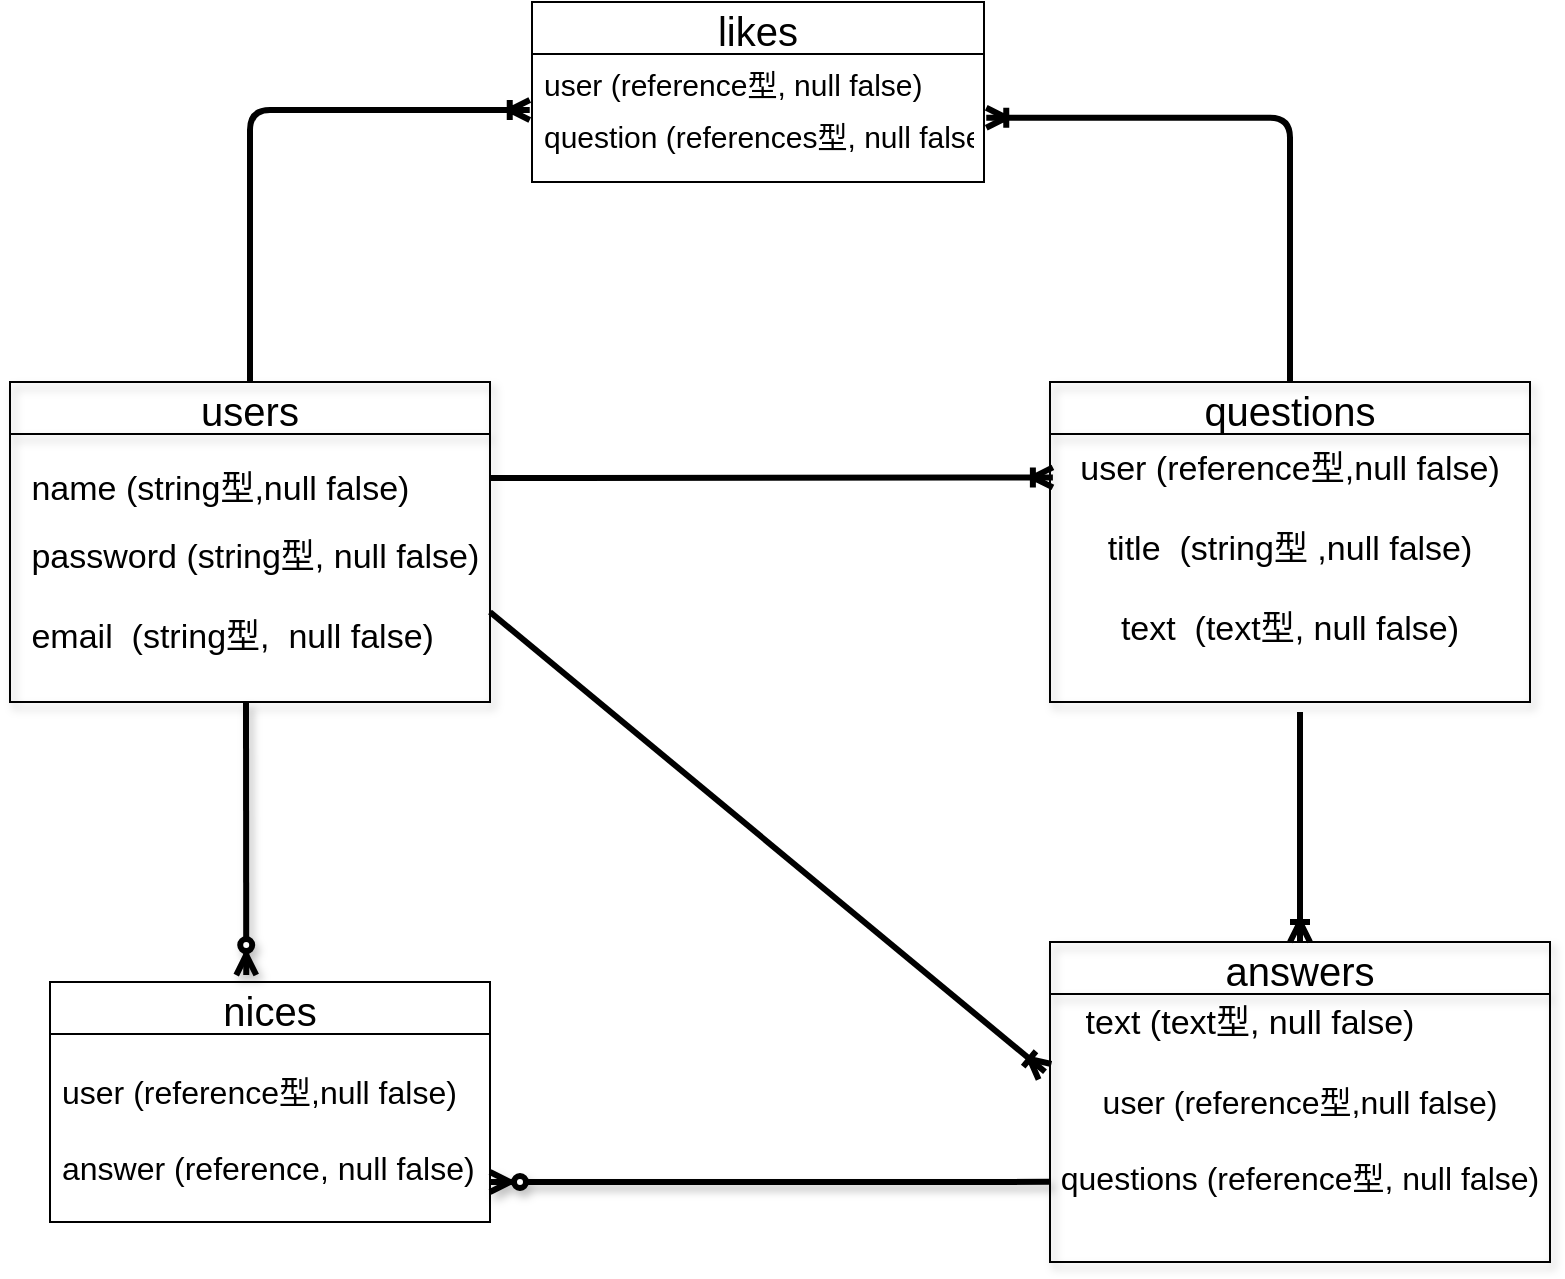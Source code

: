 <mxfile version="13.10.0" type="embed" pages="2">
    <diagram id="yX_yqX8jdpuUeVe9zCYm" name="ページ1">
        <mxGraphModel dx="1145" dy="795" grid="1" gridSize="10" guides="1" tooltips="1" connect="1" arrows="1" fold="1" page="1" pageScale="1" pageWidth="827" pageHeight="1169" math="0" shadow="0">
            <root>
                <mxCell id="0"/>
                <mxCell id="1" parent="0"/>
                <mxCell id="iT-gyRg1ZKcaArUr5mcv-94" value="" style="edgeStyle=entityRelationEdgeStyle;fontSize=12;html=1;endArrow=ERoneToMany;entryX=0.006;entryY=0.162;entryDx=0;entryDy=0;entryPerimeter=0;strokeWidth=3;exitX=1;exitY=0.5;exitDx=0;exitDy=0;" parent="1" source="iT-gyRg1ZKcaArUr5mcv-82" target="iT-gyRg1ZKcaArUr5mcv-87" edge="1">
                    <mxGeometry width="100" height="100" relative="1" as="geometry">
                        <mxPoint x="330" y="520" as="sourcePoint"/>
                        <mxPoint x="430" y="420" as="targetPoint"/>
                    </mxGeometry>
                </mxCell>
                <mxCell id="iT-gyRg1ZKcaArUr5mcv-96" value="" style="fontSize=12;html=1;endArrow=ERoneToMany;strokeWidth=3;horizontal=1;verticalAlign=middle;entryX=0.5;entryY=0;entryDx=0;entryDy=0;" parent="1" target="iT-gyRg1ZKcaArUr5mcv-89" edge="1">
                    <mxGeometry width="100" height="100" relative="1" as="geometry">
                        <mxPoint x="685" y="565" as="sourcePoint"/>
                        <mxPoint x="680" y="670" as="targetPoint"/>
                        <Array as="points"/>
                    </mxGeometry>
                </mxCell>
                <mxCell id="iT-gyRg1ZKcaArUr5mcv-97" value="" style="fontSize=25;html=1;endArrow=ERoneToMany;strokeWidth=3;entryX=-0.01;entryY=0.29;entryDx=0;entryDy=0;exitX=1;exitY=0.5;exitDx=0;exitDy=0;entryPerimeter=0;" parent="1" source="iT-gyRg1ZKcaArUr5mcv-83" target="iT-gyRg1ZKcaArUr5mcv-92" edge="1">
                    <mxGeometry width="100" height="100" relative="1" as="geometry">
                        <mxPoint x="240" y="630" as="sourcePoint"/>
                        <mxPoint x="390" y="560" as="targetPoint"/>
                        <Array as="points"/>
                    </mxGeometry>
                </mxCell>
                <mxCell id="RuDV0ns_qOd5qW8-8G7y-6" value="" style="fontSize=12;html=1;endArrow=ERoneToMany;exitX=0.5;exitY=0;exitDx=0;exitDy=0;entryX=-0.005;entryY=1.077;entryDx=0;entryDy=0;entryPerimeter=0;strokeWidth=3;edgeStyle=orthogonalEdgeStyle;" parent="1" source="iT-gyRg1ZKcaArUr5mcv-81" target="RuDV0ns_qOd5qW8-8G7y-3" edge="1">
                    <mxGeometry width="100" height="100" relative="1" as="geometry">
                        <mxPoint x="110" y="330" as="sourcePoint"/>
                        <mxPoint x="210" y="230" as="targetPoint"/>
                    </mxGeometry>
                </mxCell>
                <mxCell id="RuDV0ns_qOd5qW8-8G7y-9" value="" style="edgeStyle=orthogonalEdgeStyle;fontSize=12;html=1;endArrow=ERoneToMany;strokeWidth=3;entryX=1.005;entryY=0.154;entryDx=0;entryDy=0;entryPerimeter=0;exitX=0.5;exitY=0;exitDx=0;exitDy=0;" parent="1" source="iT-gyRg1ZKcaArUr5mcv-85" target="RuDV0ns_qOd5qW8-8G7y-4" edge="1">
                    <mxGeometry width="100" height="100" relative="1" as="geometry">
                        <mxPoint x="550" y="350" as="sourcePoint"/>
                        <mxPoint x="650" y="250" as="targetPoint"/>
                    </mxGeometry>
                </mxCell>
                <mxCell id="iT-gyRg1ZKcaArUr5mcv-81" value="users" style="swimlane;fontStyle=0;childLayout=stackLayout;horizontal=1;startSize=26;fillColor=none;horizontalStack=0;resizeParent=1;resizeParentMax=0;resizeLast=0;collapsible=1;marginBottom=0;rounded=0;shadow=1;sketch=0;fontSize=20;" parent="1" vertex="1">
                    <mxGeometry x="40" y="400" width="240" height="160" as="geometry"/>
                </mxCell>
                <mxCell id="iT-gyRg1ZKcaArUr5mcv-82" value=" name (string型,null false)" style="text;strokeColor=none;fillColor=none;align=left;verticalAlign=top;spacingLeft=4;spacingRight=4;overflow=hidden;rotatable=0;points=[[0,0.5],[1,0.5]];portConstraint=eastwest;fontSize=17;spacingTop=10;" parent="iT-gyRg1ZKcaArUr5mcv-81" vertex="1">
                    <mxGeometry y="26" width="240" height="44" as="geometry"/>
                </mxCell>
                <mxCell id="iT-gyRg1ZKcaArUr5mcv-83" value=" password (string型, null false)&#10;&#10; email  (string型,  null false)&#10;" style="text;strokeColor=none;fillColor=none;align=left;verticalAlign=top;spacingLeft=4;spacingRight=4;overflow=hidden;rotatable=0;points=[[0,0.5],[1,0.5]];portConstraint=eastwest;fontSize=17;" parent="iT-gyRg1ZKcaArUr5mcv-81" vertex="1">
                    <mxGeometry y="70" width="240" height="90" as="geometry"/>
                </mxCell>
                <mxCell id="iT-gyRg1ZKcaArUr5mcv-91" value="text (text型, null false)" style="text;strokeColor=none;fillColor=none;align=center;verticalAlign=top;spacingLeft=4;spacingRight=4;overflow=hidden;rotatable=0;points=[[0,0.5],[1,0.5]];portConstraint=eastwest;fontSize=17;spacingTop=-1;spacing=10;" parent="1" vertex="1">
                    <mxGeometry x="540" y="696" width="240" height="44" as="geometry"/>
                </mxCell>
                <mxCell id="iT-gyRg1ZKcaArUr5mcv-85" value="questions" style="swimlane;fontStyle=0;childLayout=stackLayout;horizontal=1;startSize=26;fillColor=none;horizontalStack=0;resizeParent=1;resizeParentMax=0;resizeLast=0;collapsible=1;marginBottom=0;rounded=0;shadow=1;sketch=0;fontSize=20;" parent="1" vertex="1">
                    <mxGeometry x="560" y="400" width="240" height="160" as="geometry"/>
                </mxCell>
                <mxCell id="iT-gyRg1ZKcaArUr5mcv-87" value="user (reference型,null false)&#10;&#10;title  (string型 ,null false)&#10;&#10;text  (text型, null false)" style="text;strokeColor=none;fillColor=none;align=center;verticalAlign=top;spacingLeft=4;spacingRight=4;overflow=hidden;rotatable=0;points=[[0,0.5],[1,0.5]];portConstraint=eastwest;fontSize=17;" parent="iT-gyRg1ZKcaArUr5mcv-85" vertex="1">
                    <mxGeometry y="26" width="240" height="134" as="geometry"/>
                </mxCell>
                <mxCell id="iT-gyRg1ZKcaArUr5mcv-89" value="answers" style="swimlane;fontStyle=0;childLayout=stackLayout;horizontal=1;startSize=26;fillColor=none;horizontalStack=0;resizeParent=1;resizeParentMax=0;resizeLast=0;collapsible=1;marginBottom=0;rounded=0;shadow=1;sketch=0;fontSize=20;" parent="1" vertex="1">
                    <mxGeometry x="560" y="680" width="250" height="160" as="geometry"/>
                </mxCell>
                <mxCell id="iT-gyRg1ZKcaArUr5mcv-92" value="&#10;&#10;user (reference型,null false)&#10;&#10;questions (reference型, null false)" style="text;strokeColor=none;fillColor=none;align=center;verticalAlign=top;spacingLeft=4;spacingRight=4;overflow=hidden;rotatable=0;points=[[0,0.5],[1,0.5]];portConstraint=eastwest;fontSize=16;" parent="iT-gyRg1ZKcaArUr5mcv-89" vertex="1">
                    <mxGeometry y="26" width="250" height="134" as="geometry"/>
                </mxCell>
                <mxCell id="RuDV0ns_qOd5qW8-8G7y-2" value="likes" style="swimlane;fontStyle=0;childLayout=stackLayout;horizontal=1;startSize=26;fillColor=none;horizontalStack=0;resizeParent=1;resizeParentMax=0;resizeLast=0;collapsible=1;marginBottom=0;fontSize=20;" parent="1" vertex="1">
                    <mxGeometry x="301" y="210" width="226" height="90" as="geometry"/>
                </mxCell>
                <mxCell id="RuDV0ns_qOd5qW8-8G7y-3" value="user (reference型, null false)" style="text;strokeColor=none;fillColor=none;align=left;verticalAlign=top;spacingLeft=4;spacingRight=4;overflow=hidden;rotatable=0;points=[[0,0.5],[1,0.5]];portConstraint=eastwest;fontSize=15;" parent="RuDV0ns_qOd5qW8-8G7y-2" vertex="1">
                    <mxGeometry y="26" width="226" height="26" as="geometry"/>
                </mxCell>
                <mxCell id="RuDV0ns_qOd5qW8-8G7y-4" value="question (references型, null false)" style="text;strokeColor=none;fillColor=none;align=left;verticalAlign=top;spacingLeft=4;spacingRight=4;overflow=hidden;rotatable=0;points=[[0,0.5],[1,0.5]];portConstraint=eastwest;fontSize=15;" parent="RuDV0ns_qOd5qW8-8G7y-2" vertex="1">
                    <mxGeometry y="52" width="226" height="38" as="geometry"/>
                </mxCell>
                <mxCell id="2" value="nices" style="swimlane;fontStyle=0;childLayout=stackLayout;horizontal=1;startSize=26;fillColor=none;horizontalStack=0;resizeParent=1;resizeParentMax=0;resizeLast=0;collapsible=1;marginBottom=0;fontSize=20;" parent="1" vertex="1">
                    <mxGeometry x="60" y="700" width="220" height="120" as="geometry"/>
                </mxCell>
                <mxCell id="3" value="user (reference型,null false)&#10;&#10;answer (reference, null false)" style="text;strokeColor=none;fillColor=none;align=left;verticalAlign=middle;spacingLeft=4;spacingRight=4;overflow=hidden;rotatable=0;points=[[0,0.5],[1,0.5]];portConstraint=eastwest;fontSize=16;" parent="2" vertex="1">
                    <mxGeometry y="26" width="220" height="94" as="geometry"/>
                </mxCell>
                <mxCell id="7" value="" style="fontSize=19;html=1;endArrow=ERzeroToMany;endFill=1;exitX=0;exitY=0.701;exitDx=0;exitDy=0;exitPerimeter=0;shadow=1;strokeWidth=3;" parent="1" source="iT-gyRg1ZKcaArUr5mcv-92" edge="1">
                    <mxGeometry width="100" height="100" relative="1" as="geometry">
                        <mxPoint x="530" y="810" as="sourcePoint"/>
                        <mxPoint x="280" y="800" as="targetPoint"/>
                        <Array as="points">
                            <mxPoint x="420" y="800"/>
                        </Array>
                    </mxGeometry>
                </mxCell>
                <mxCell id="10" value="" style="fontSize=12;html=1;endArrow=ERzeroToMany;endFill=1;shadow=1;strokeWidth=3;entryX=0.446;entryY=-0.029;entryDx=0;entryDy=0;entryPerimeter=0;" parent="1" target="2" edge="1">
                    <mxGeometry width="100" height="100" relative="1" as="geometry">
                        <mxPoint x="158" y="560" as="sourcePoint"/>
                        <mxPoint x="260" y="600" as="targetPoint"/>
                    </mxGeometry>
                </mxCell>
            </root>
        </mxGraphModel>
    </diagram>
    <diagram id="U3gqhd7wp2hUfZpXkR6p" name="ページ2">
        &#xa;        &#xa;&#xa;
        <mxGraphModel dx="728" dy="533" grid="1" gridSize="10" guides="1" tooltips="1" connect="1" arrows="1" fold="1" page="1" pageScale="1" pageWidth="827" pageHeight="1169" math="0" shadow="0">
            &#xa;            &#xa;&#xa;
            <root>
                &#xa;                &#xa;&#xa;
                <mxCell id="XN_JLHMMr3tYMTC_3-U5-0"/>
                &#xa;                &#xa;&#xa;
                <mxCell id="XN_JLHMMr3tYMTC_3-U5-1" parent="XN_JLHMMr3tYMTC_3-U5-0"/>
                &#xa;                &#xa;&#xa;
                <mxCell id="q8jGWKGtsOJht0nI2R8Y-2" style="edgeStyle=orthogonalEdgeStyle;rounded=0;orthogonalLoop=1;jettySize=auto;html=1;exitX=0.25;exitY=1;exitDx=0;exitDy=0;entryX=0.25;entryY=0;entryDx=0;entryDy=0;" parent="XN_JLHMMr3tYMTC_3-U5-1" source="fM_XXA8-CCg5Z8n69X-C-0" target="fM_XXA8-CCg5Z8n69X-C-5" edge="1">
                    &#xa;                    &#xa;&#xa;
                    <mxGeometry relative="1" as="geometry"/>
                    &#xa;                    &#xa;&#xa;
                </mxCell>
                &#xa;                &#xa;&#xa;
                <mxCell id="fM_XXA8-CCg5Z8n69X-C-0" value="トップページ&lt;br&gt;index" style="rounded=0;whiteSpace=wrap;html=1;" parent="XN_JLHMMr3tYMTC_3-U5-1" vertex="1">
                    &#xa;                    &#xa;&#xa;
                    <mxGeometry x="300" y="220" width="120" height="60" as="geometry"/>
                    &#xa;                    &#xa;&#xa;
                </mxCell>
                &#xa;                &#xa;&#xa;
                <mxCell id="fM_XXA8-CCg5Z8n69X-C-1" value="新規質問ページ&lt;br&gt;new" style="rounded=0;whiteSpace=wrap;html=1;" parent="XN_JLHMMr3tYMTC_3-U5-1" vertex="1">
                    &#xa;                    &#xa;&#xa;
                    <mxGeometry x="300" y="80" width="120" height="60" as="geometry"/>
                    &#xa;                    &#xa;&#xa;
                </mxCell>
                &#xa;                &#xa;&#xa;
                <mxCell id="fM_XXA8-CCg5Z8n69X-C-2" value="・新規登録&lt;br&gt;・ログイン" style="rounded=0;whiteSpace=wrap;html=1;" parent="XN_JLHMMr3tYMTC_3-U5-1" vertex="1">
                    &#xa;                    &#xa;&#xa;
                    <mxGeometry x="70" y="220" width="120" height="60" as="geometry"/>
                    &#xa;                    &#xa;&#xa;
                </mxCell>
                &#xa;                &#xa;&#xa;
                <mxCell id="fM_XXA8-CCg5Z8n69X-C-3" value="投稿の&lt;br&gt;編集ページ&lt;br&gt;edit" style="rounded=0;whiteSpace=wrap;html=1;" parent="XN_JLHMMr3tYMTC_3-U5-1" vertex="1">
                    &#xa;                    &#xa;&#xa;
                    <mxGeometry x="520" y="220" width="120" height="60" as="geometry"/>
                    &#xa;                    &#xa;&#xa;
                </mxCell>
                &#xa;                &#xa;&#xa;
                <mxCell id="q8jGWKGtsOJht0nI2R8Y-0" style="edgeStyle=orthogonalEdgeStyle;rounded=0;orthogonalLoop=1;jettySize=auto;html=1;entryX=0.75;entryY=1;entryDx=0;entryDy=0;exitX=0.75;exitY=0;exitDx=0;exitDy=0;" parent="XN_JLHMMr3tYMTC_3-U5-1" source="fM_XXA8-CCg5Z8n69X-C-5" target="fM_XXA8-CCg5Z8n69X-C-0" edge="1">
                    &#xa;                    &#xa;&#xa;
                    <mxGeometry relative="1" as="geometry">
                        &#xa;                        &#xa;&#xa;
                        <Array as="points">
                            &#xa;                            &#xa;&#xa;
                            <mxPoint x="390" y="320"/>
                            &#xa;                            &#xa;&#xa;
                            <mxPoint x="390" y="320"/>
                            &#xa;                            &#xa;&#xa;
                        </Array>
                        &#xa;                        &#xa;&#xa;
                    </mxGeometry>
                    &#xa;                    &#xa;&#xa;
                </mxCell>
                &#xa;                &#xa;&#xa;
                <mxCell id="fM_XXA8-CCg5Z8n69X-C-5" value="投稿の&lt;br&gt;詳細ページ&lt;br&gt;show" style="rounded=0;whiteSpace=wrap;html=1;" parent="XN_JLHMMr3tYMTC_3-U5-1" vertex="1">
                    &#xa;                    &#xa;&#xa;
                    <mxGeometry x="300" y="360" width="120" height="60" as="geometry"/>
                    &#xa;                    &#xa;&#xa;
                </mxCell>
                &#xa;                &#xa;&#xa;
                <mxCell id="fM_XXA8-CCg5Z8n69X-C-6" value="回答一覧" style="rounded=0;whiteSpace=wrap;html=1;" parent="XN_JLHMMr3tYMTC_3-U5-1" vertex="1">
                    &#xa;                    &#xa;&#xa;
                    <mxGeometry x="300" y="500" width="120" height="60" as="geometry"/>
                    &#xa;                    &#xa;&#xa;
                </mxCell>
                &#xa;                &#xa;&#xa;
                <mxCell id="fM_XXA8-CCg5Z8n69X-C-8" value="" style="endArrow=classic;html=1;entryX=0.75;entryY=1;entryDx=0;entryDy=0;exitX=0.75;exitY=0;exitDx=0;exitDy=0;" parent="XN_JLHMMr3tYMTC_3-U5-1" source="fM_XXA8-CCg5Z8n69X-C-0" target="fM_XXA8-CCg5Z8n69X-C-1" edge="1">
                    &#xa;                    &#xa;&#xa;
                    <mxGeometry width="50" height="50" relative="1" as="geometry">
                        &#xa;                        &#xa;&#xa;
                        <mxPoint x="340" y="210" as="sourcePoint"/>
                        &#xa;                        &#xa;&#xa;
                        <mxPoint x="390" y="160" as="targetPoint"/>
                        &#xa;                        &#xa;&#xa;
                        <Array as="points">
                            &#xa;                            &#xa;&#xa;
                            <mxPoint x="390" y="180"/>
                            &#xa;                            &#xa;&#xa;
                        </Array>
                        &#xa;                        &#xa;&#xa;
                    </mxGeometry>
                    &#xa;                    &#xa;&#xa;
                </mxCell>
                &#xa;                &#xa;&#xa;
                <mxCell id="fM_XXA8-CCg5Z8n69X-C-10" value="" style="endArrow=classic;html=1;exitX=0.25;exitY=1;exitDx=0;exitDy=0;" parent="XN_JLHMMr3tYMTC_3-U5-1" source="fM_XXA8-CCg5Z8n69X-C-1" edge="1">
                    &#xa;                    &#xa;&#xa;
                    <mxGeometry width="50" height="50" relative="1" as="geometry">
                        &#xa;                        &#xa;&#xa;
                        <mxPoint x="310" y="190" as="sourcePoint"/>
                        &#xa;                        &#xa;&#xa;
                        <mxPoint x="330" y="216" as="targetPoint"/>
                        &#xa;                        &#xa;&#xa;
                    </mxGeometry>
                    &#xa;                    &#xa;&#xa;
                </mxCell>
                &#xa;                &#xa;&#xa;
                <mxCell id="fM_XXA8-CCg5Z8n69X-C-11" value="" style="endArrow=classic;html=1;exitX=0;exitY=0.25;exitDx=0;exitDy=0;entryX=1;entryY=0.25;entryDx=0;entryDy=0;" parent="XN_JLHMMr3tYMTC_3-U5-1" source="fM_XXA8-CCg5Z8n69X-C-0" target="fM_XXA8-CCg5Z8n69X-C-2" edge="1">
                    &#xa;                    &#xa;&#xa;
                    <mxGeometry width="50" height="50" relative="1" as="geometry">
                        &#xa;                        &#xa;&#xa;
                        <mxPoint x="210" y="270" as="sourcePoint"/>
                        &#xa;                        &#xa;&#xa;
                        <mxPoint x="260" y="220" as="targetPoint"/>
                        &#xa;                        &#xa;&#xa;
                    </mxGeometry>
                    &#xa;                    &#xa;&#xa;
                </mxCell>
                &#xa;                &#xa;&#xa;
                <mxCell id="fM_XXA8-CCg5Z8n69X-C-12" value="" style="endArrow=classic;html=1;entryX=0;entryY=0.75;entryDx=0;entryDy=0;exitX=1;exitY=0.75;exitDx=0;exitDy=0;" parent="XN_JLHMMr3tYMTC_3-U5-1" source="fM_XXA8-CCg5Z8n69X-C-2" target="fM_XXA8-CCg5Z8n69X-C-0" edge="1">
                    &#xa;                    &#xa;&#xa;
                    <mxGeometry width="50" height="50" relative="1" as="geometry">
                        &#xa;                        &#xa;&#xa;
                        <mxPoint x="220" y="300" as="sourcePoint"/>
                        &#xa;                        &#xa;&#xa;
                        <mxPoint x="270" y="250" as="targetPoint"/>
                        &#xa;                        &#xa;&#xa;
                    </mxGeometry>
                    &#xa;                    &#xa;&#xa;
                </mxCell>
                &#xa;                &#xa;&#xa;
                <mxCell id="fM_XXA8-CCg5Z8n69X-C-13" value="" style="endArrow=classic;html=1;entryX=0;entryY=0.5;entryDx=0;entryDy=0;exitX=1;exitY=0.5;exitDx=0;exitDy=0;" parent="XN_JLHMMr3tYMTC_3-U5-1" source="fM_XXA8-CCg5Z8n69X-C-0" target="fM_XXA8-CCg5Z8n69X-C-3" edge="1">
                    &#xa;                    &#xa;&#xa;
                    <mxGeometry width="50" height="50" relative="1" as="geometry">
                        &#xa;                        &#xa;&#xa;
                        <mxPoint x="450" y="280" as="sourcePoint"/>
                        &#xa;                        &#xa;&#xa;
                        <mxPoint x="500" y="230" as="targetPoint"/>
                        &#xa;                        &#xa;&#xa;
                    </mxGeometry>
                    &#xa;                    &#xa;&#xa;
                </mxCell>
                &#xa;                &#xa;&#xa;
                <mxCell id="fM_XXA8-CCg5Z8n69X-C-17" value="ユーザー詳細ページ&lt;br&gt;user.show&lt;br&gt;" style="rounded=0;whiteSpace=wrap;html=1;" parent="XN_JLHMMr3tYMTC_3-U5-1" vertex="1">
                    &#xa;                    &#xa;&#xa;
                    <mxGeometry x="520" y="80" width="120" height="60" as="geometry"/>
                    &#xa;                    &#xa;&#xa;
                </mxCell>
                &#xa;                &#xa;&#xa;
                <mxCell id="fM_XXA8-CCg5Z8n69X-C-18" value="" style="endArrow=classic;html=1;entryX=0;entryY=1;entryDx=0;entryDy=0;exitX=1;exitY=0;exitDx=0;exitDy=0;" parent="XN_JLHMMr3tYMTC_3-U5-1" source="fM_XXA8-CCg5Z8n69X-C-0" target="fM_XXA8-CCg5Z8n69X-C-17" edge="1">
                    &#xa;                    &#xa;&#xa;
                    <mxGeometry width="50" height="50" relative="1" as="geometry">
                        &#xa;                        &#xa;&#xa;
                        <mxPoint x="430" y="220" as="sourcePoint"/>
                        &#xa;                        &#xa;&#xa;
                        <mxPoint x="480" y="170" as="targetPoint"/>
                        &#xa;                        &#xa;&#xa;
                    </mxGeometry>
                    &#xa;                    &#xa;&#xa;
                </mxCell>
                &#xa;                &#xa;&#xa;
                <mxCell id="fM_XXA8-CCg5Z8n69X-C-19" value="" style="endArrow=classic;html=1;exitX=0.75;exitY=1;exitDx=0;exitDy=0;entryX=0.75;entryY=0;entryDx=0;entryDy=0;" parent="XN_JLHMMr3tYMTC_3-U5-1" source="fM_XXA8-CCg5Z8n69X-C-5" target="fM_XXA8-CCg5Z8n69X-C-6" edge="1">
                    &#xa;                    &#xa;&#xa;
                    <mxGeometry width="50" height="50" relative="1" as="geometry">
                        &#xa;                        &#xa;&#xa;
                        <mxPoint x="560" y="490" as="sourcePoint"/>
                        &#xa;                        &#xa;&#xa;
                        <mxPoint x="610" y="440" as="targetPoint"/>
                        &#xa;                        &#xa;&#xa;
                        <Array as="points"/>
                        &#xa;                        &#xa;&#xa;
                    </mxGeometry>
                    &#xa;                    &#xa;&#xa;
                </mxCell>
                &#xa;                &#xa;&#xa;
                <mxCell id="fM_XXA8-CCg5Z8n69X-C-20" value="" style="endArrow=classic;html=1;entryX=0.167;entryY=1;entryDx=0;entryDy=0;entryPerimeter=0;exitX=0.167;exitY=0;exitDx=0;exitDy=0;exitPerimeter=0;" parent="XN_JLHMMr3tYMTC_3-U5-1" source="fM_XXA8-CCg5Z8n69X-C-6" target="fM_XXA8-CCg5Z8n69X-C-5" edge="1">
                    &#xa;                    &#xa;&#xa;
                    <mxGeometry width="50" height="50" relative="1" as="geometry">
                        &#xa;                        &#xa;&#xa;
                        <mxPoint x="520" y="480" as="sourcePoint"/>
                        &#xa;                        &#xa;&#xa;
                        <mxPoint x="570" y="430" as="targetPoint"/>
                        &#xa;                        &#xa;&#xa;
                    </mxGeometry>
                    &#xa;                    &#xa;&#xa;
                </mxCell>
                &#xa;                &#xa;&#xa;
                <mxCell id="fM_XXA8-CCg5Z8n69X-C-21" value="" style="endArrow=classic;html=1;exitX=0.5;exitY=0;exitDx=0;exitDy=0;edgeStyle=orthogonalEdgeStyle;elbow=vertical;entryX=0.5;entryY=0;entryDx=0;entryDy=0;" parent="XN_JLHMMr3tYMTC_3-U5-1" source="fM_XXA8-CCg5Z8n69X-C-17" target="fM_XXA8-CCg5Z8n69X-C-1" edge="1">
                    &#xa;                    &#xa;&#xa;
                    <mxGeometry width="50" height="50" relative="1" as="geometry">
                        &#xa;                        &#xa;&#xa;
                        <mxPoint x="560" y="60" as="sourcePoint"/>
                        &#xa;                        &#xa;&#xa;
                        <mxPoint x="360" as="targetPoint"/>
                        &#xa;                        &#xa;&#xa;
                        <Array as="points">
                            &#xa;                            &#xa;&#xa;
                            <mxPoint x="580" y="40"/>
                            &#xa;                            &#xa;&#xa;
                            <mxPoint x="360" y="40"/>
                            &#xa;                            &#xa;&#xa;
                        </Array>
                        &#xa;                        &#xa;&#xa;
                    </mxGeometry>
                    &#xa;                    &#xa;&#xa;
                </mxCell>
                &#xa;                &#xa;&#xa;
                <mxCell id="bIT9aI99YJIASLG1ASGp-0" value="" style="endArrow=classic;html=1;exitX=1;exitY=0.5;exitDx=0;exitDy=0;edgeStyle=elbowEdgeStyle;entryX=1;entryY=0.5;entryDx=0;entryDy=0;" parent="XN_JLHMMr3tYMTC_3-U5-1" source="fM_XXA8-CCg5Z8n69X-C-5" target="fM_XXA8-CCg5Z8n69X-C-17" edge="1">
                    &#xa;                    &#xa;&#xa;
                    <mxGeometry width="50" height="50" relative="1" as="geometry">
                        &#xa;                        &#xa;&#xa;
                        <mxPoint x="670" y="420" as="sourcePoint"/>
                        &#xa;                        &#xa;&#xa;
                        <mxPoint x="720" y="110" as="targetPoint"/>
                        &#xa;                        &#xa;&#xa;
                        <Array as="points">
                            &#xa;                            &#xa;&#xa;
                            <mxPoint x="750" y="260"/>
                            &#xa;                            &#xa;&#xa;
                        </Array>
                        &#xa;                        &#xa;&#xa;
                    </mxGeometry>
                    &#xa;                    &#xa;&#xa;
                </mxCell>
                &#xa;                &#xa;&#xa;
            </root>
            &#xa;            &#xa;&#xa;
        </mxGraphModel>
        &#xa;        &#xa;&#xa;
    </diagram>
</mxfile>